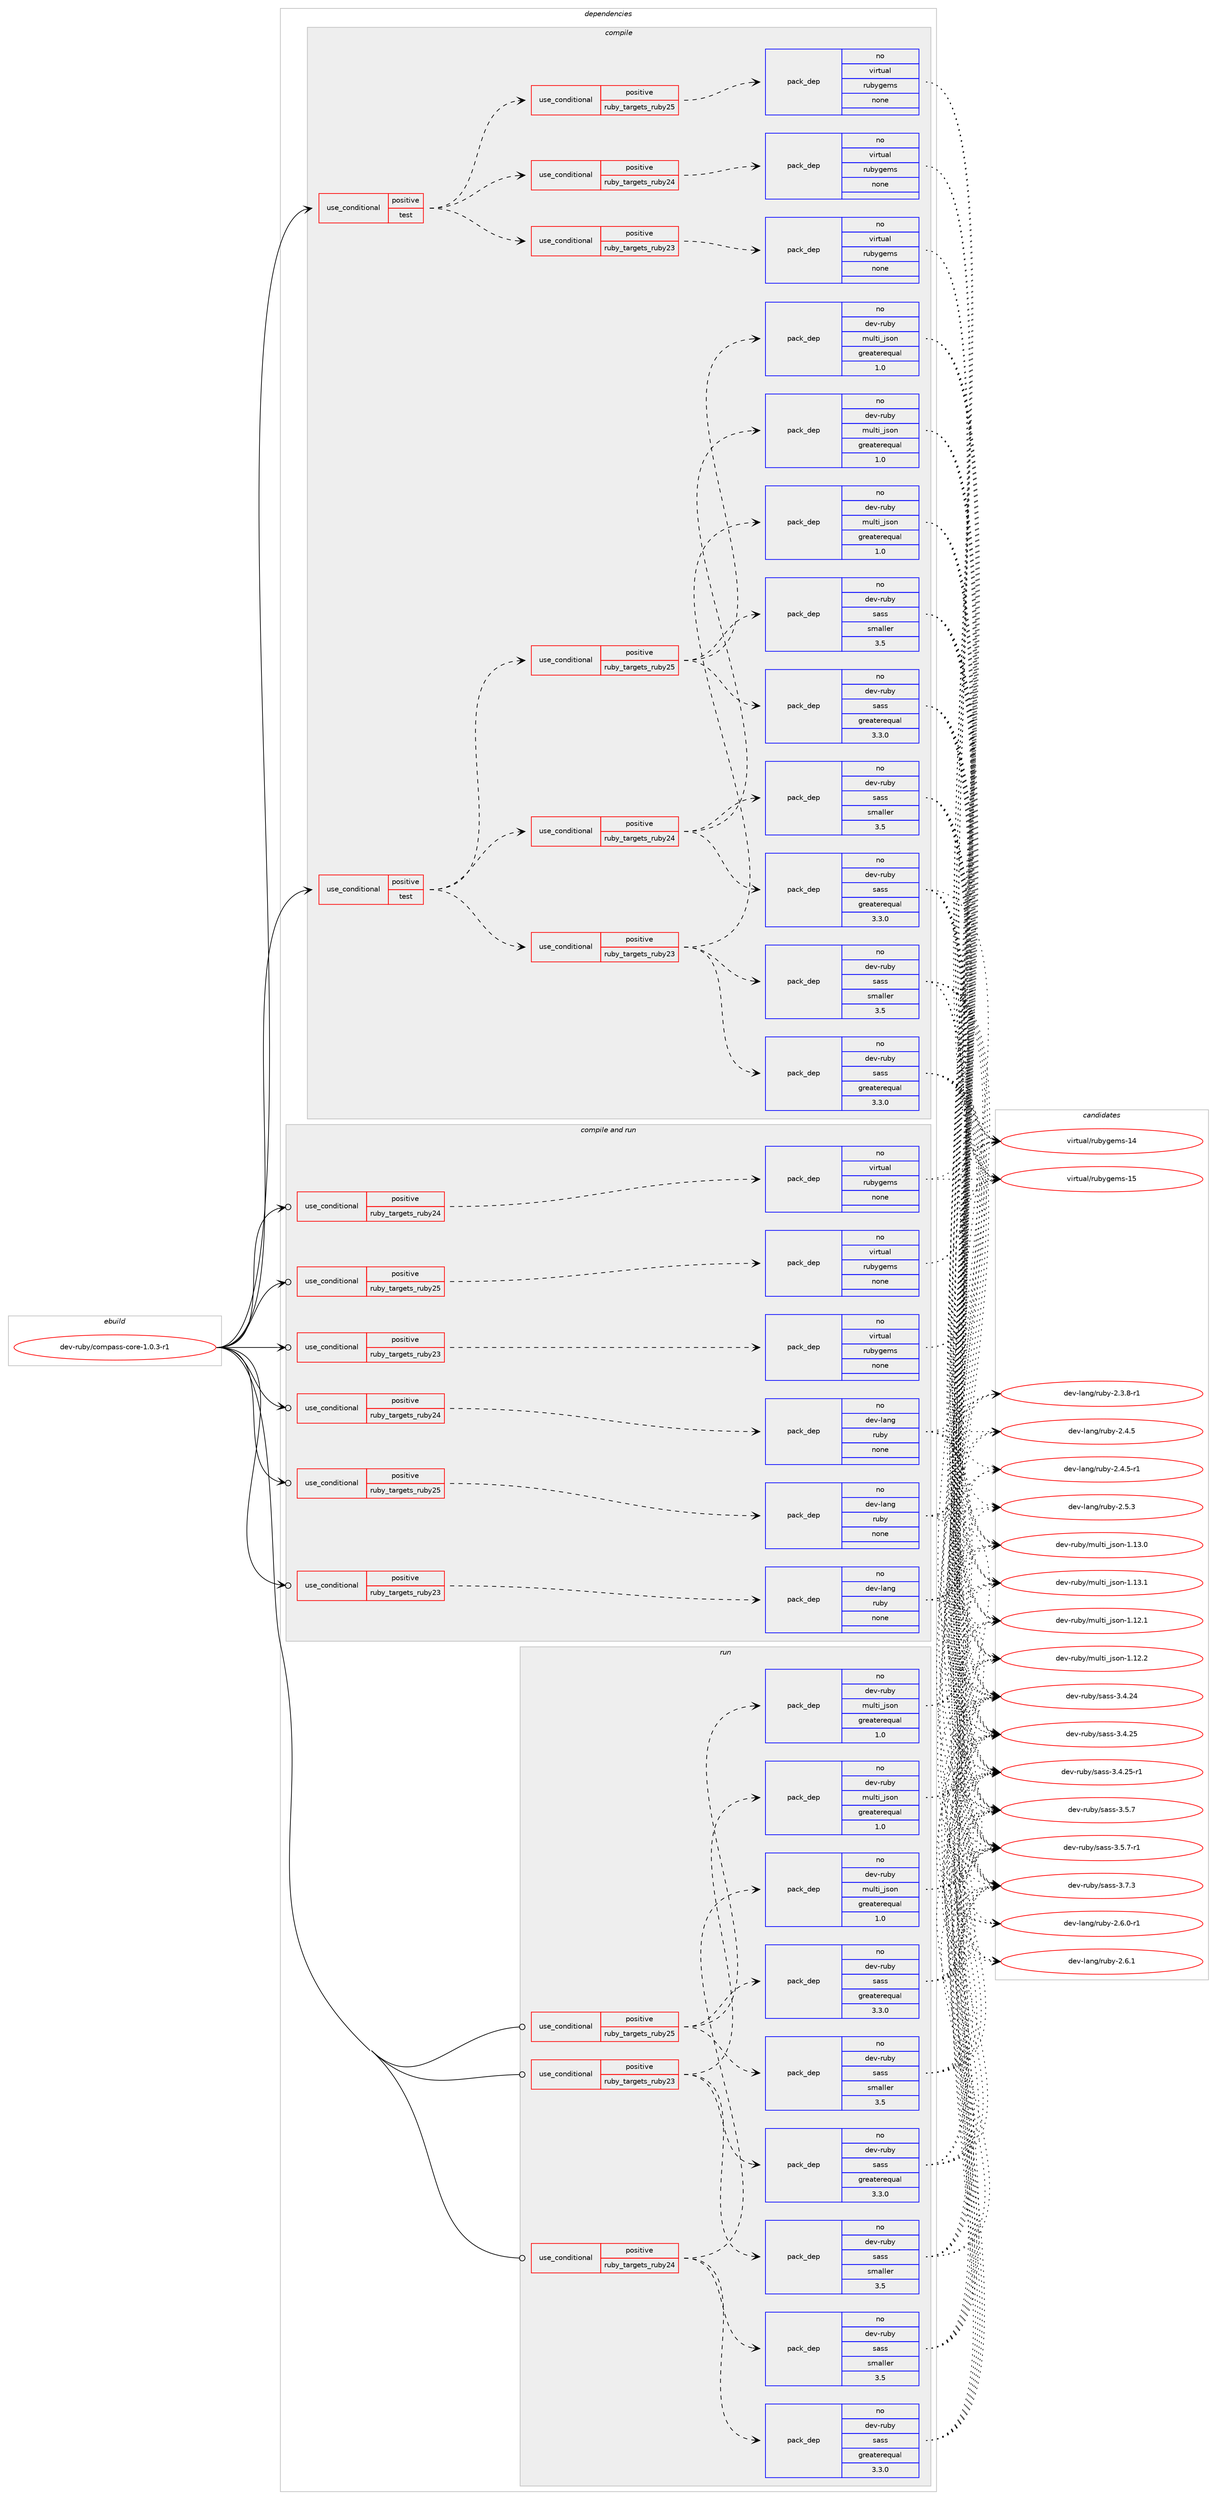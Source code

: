 digraph prolog {

# *************
# Graph options
# *************

newrank=true;
concentrate=true;
compound=true;
graph [rankdir=LR,fontname=Helvetica,fontsize=10,ranksep=1.5];#, ranksep=2.5, nodesep=0.2];
edge  [arrowhead=vee];
node  [fontname=Helvetica,fontsize=10];

# **********
# The ebuild
# **********

subgraph cluster_leftcol {
color=gray;
rank=same;
label=<<i>ebuild</i>>;
id [label="dev-ruby/compass-core-1.0.3-r1", color=red, width=4, href="../dev-ruby/compass-core-1.0.3-r1.svg"];
}

# ****************
# The dependencies
# ****************

subgraph cluster_midcol {
color=gray;
label=<<i>dependencies</i>>;
subgraph cluster_compile {
fillcolor="#eeeeee";
style=filled;
label=<<i>compile</i>>;
subgraph cond396884 {
dependency1487936 [label=<<TABLE BORDER="0" CELLBORDER="1" CELLSPACING="0" CELLPADDING="4"><TR><TD ROWSPAN="3" CELLPADDING="10">use_conditional</TD></TR><TR><TD>positive</TD></TR><TR><TD>test</TD></TR></TABLE>>, shape=none, color=red];
subgraph cond396885 {
dependency1487937 [label=<<TABLE BORDER="0" CELLBORDER="1" CELLSPACING="0" CELLPADDING="4"><TR><TD ROWSPAN="3" CELLPADDING="10">use_conditional</TD></TR><TR><TD>positive</TD></TR><TR><TD>ruby_targets_ruby23</TD></TR></TABLE>>, shape=none, color=red];
subgraph pack1067608 {
dependency1487938 [label=<<TABLE BORDER="0" CELLBORDER="1" CELLSPACING="0" CELLPADDING="4" WIDTH="220"><TR><TD ROWSPAN="6" CELLPADDING="30">pack_dep</TD></TR><TR><TD WIDTH="110">no</TD></TR><TR><TD>dev-ruby</TD></TR><TR><TD>multi_json</TD></TR><TR><TD>greaterequal</TD></TR><TR><TD>1.0</TD></TR></TABLE>>, shape=none, color=blue];
}
dependency1487937:e -> dependency1487938:w [weight=20,style="dashed",arrowhead="vee"];
subgraph pack1067609 {
dependency1487939 [label=<<TABLE BORDER="0" CELLBORDER="1" CELLSPACING="0" CELLPADDING="4" WIDTH="220"><TR><TD ROWSPAN="6" CELLPADDING="30">pack_dep</TD></TR><TR><TD WIDTH="110">no</TD></TR><TR><TD>dev-ruby</TD></TR><TR><TD>sass</TD></TR><TR><TD>greaterequal</TD></TR><TR><TD>3.3.0</TD></TR></TABLE>>, shape=none, color=blue];
}
dependency1487937:e -> dependency1487939:w [weight=20,style="dashed",arrowhead="vee"];
subgraph pack1067610 {
dependency1487940 [label=<<TABLE BORDER="0" CELLBORDER="1" CELLSPACING="0" CELLPADDING="4" WIDTH="220"><TR><TD ROWSPAN="6" CELLPADDING="30">pack_dep</TD></TR><TR><TD WIDTH="110">no</TD></TR><TR><TD>dev-ruby</TD></TR><TR><TD>sass</TD></TR><TR><TD>smaller</TD></TR><TR><TD>3.5</TD></TR></TABLE>>, shape=none, color=blue];
}
dependency1487937:e -> dependency1487940:w [weight=20,style="dashed",arrowhead="vee"];
}
dependency1487936:e -> dependency1487937:w [weight=20,style="dashed",arrowhead="vee"];
subgraph cond396886 {
dependency1487941 [label=<<TABLE BORDER="0" CELLBORDER="1" CELLSPACING="0" CELLPADDING="4"><TR><TD ROWSPAN="3" CELLPADDING="10">use_conditional</TD></TR><TR><TD>positive</TD></TR><TR><TD>ruby_targets_ruby24</TD></TR></TABLE>>, shape=none, color=red];
subgraph pack1067611 {
dependency1487942 [label=<<TABLE BORDER="0" CELLBORDER="1" CELLSPACING="0" CELLPADDING="4" WIDTH="220"><TR><TD ROWSPAN="6" CELLPADDING="30">pack_dep</TD></TR><TR><TD WIDTH="110">no</TD></TR><TR><TD>dev-ruby</TD></TR><TR><TD>multi_json</TD></TR><TR><TD>greaterequal</TD></TR><TR><TD>1.0</TD></TR></TABLE>>, shape=none, color=blue];
}
dependency1487941:e -> dependency1487942:w [weight=20,style="dashed",arrowhead="vee"];
subgraph pack1067612 {
dependency1487943 [label=<<TABLE BORDER="0" CELLBORDER="1" CELLSPACING="0" CELLPADDING="4" WIDTH="220"><TR><TD ROWSPAN="6" CELLPADDING="30">pack_dep</TD></TR><TR><TD WIDTH="110">no</TD></TR><TR><TD>dev-ruby</TD></TR><TR><TD>sass</TD></TR><TR><TD>greaterequal</TD></TR><TR><TD>3.3.0</TD></TR></TABLE>>, shape=none, color=blue];
}
dependency1487941:e -> dependency1487943:w [weight=20,style="dashed",arrowhead="vee"];
subgraph pack1067613 {
dependency1487944 [label=<<TABLE BORDER="0" CELLBORDER="1" CELLSPACING="0" CELLPADDING="4" WIDTH="220"><TR><TD ROWSPAN="6" CELLPADDING="30">pack_dep</TD></TR><TR><TD WIDTH="110">no</TD></TR><TR><TD>dev-ruby</TD></TR><TR><TD>sass</TD></TR><TR><TD>smaller</TD></TR><TR><TD>3.5</TD></TR></TABLE>>, shape=none, color=blue];
}
dependency1487941:e -> dependency1487944:w [weight=20,style="dashed",arrowhead="vee"];
}
dependency1487936:e -> dependency1487941:w [weight=20,style="dashed",arrowhead="vee"];
subgraph cond396887 {
dependency1487945 [label=<<TABLE BORDER="0" CELLBORDER="1" CELLSPACING="0" CELLPADDING="4"><TR><TD ROWSPAN="3" CELLPADDING="10">use_conditional</TD></TR><TR><TD>positive</TD></TR><TR><TD>ruby_targets_ruby25</TD></TR></TABLE>>, shape=none, color=red];
subgraph pack1067614 {
dependency1487946 [label=<<TABLE BORDER="0" CELLBORDER="1" CELLSPACING="0" CELLPADDING="4" WIDTH="220"><TR><TD ROWSPAN="6" CELLPADDING="30">pack_dep</TD></TR><TR><TD WIDTH="110">no</TD></TR><TR><TD>dev-ruby</TD></TR><TR><TD>multi_json</TD></TR><TR><TD>greaterequal</TD></TR><TR><TD>1.0</TD></TR></TABLE>>, shape=none, color=blue];
}
dependency1487945:e -> dependency1487946:w [weight=20,style="dashed",arrowhead="vee"];
subgraph pack1067615 {
dependency1487947 [label=<<TABLE BORDER="0" CELLBORDER="1" CELLSPACING="0" CELLPADDING="4" WIDTH="220"><TR><TD ROWSPAN="6" CELLPADDING="30">pack_dep</TD></TR><TR><TD WIDTH="110">no</TD></TR><TR><TD>dev-ruby</TD></TR><TR><TD>sass</TD></TR><TR><TD>greaterequal</TD></TR><TR><TD>3.3.0</TD></TR></TABLE>>, shape=none, color=blue];
}
dependency1487945:e -> dependency1487947:w [weight=20,style="dashed",arrowhead="vee"];
subgraph pack1067616 {
dependency1487948 [label=<<TABLE BORDER="0" CELLBORDER="1" CELLSPACING="0" CELLPADDING="4" WIDTH="220"><TR><TD ROWSPAN="6" CELLPADDING="30">pack_dep</TD></TR><TR><TD WIDTH="110">no</TD></TR><TR><TD>dev-ruby</TD></TR><TR><TD>sass</TD></TR><TR><TD>smaller</TD></TR><TR><TD>3.5</TD></TR></TABLE>>, shape=none, color=blue];
}
dependency1487945:e -> dependency1487948:w [weight=20,style="dashed",arrowhead="vee"];
}
dependency1487936:e -> dependency1487945:w [weight=20,style="dashed",arrowhead="vee"];
}
id:e -> dependency1487936:w [weight=20,style="solid",arrowhead="vee"];
subgraph cond396888 {
dependency1487949 [label=<<TABLE BORDER="0" CELLBORDER="1" CELLSPACING="0" CELLPADDING="4"><TR><TD ROWSPAN="3" CELLPADDING="10">use_conditional</TD></TR><TR><TD>positive</TD></TR><TR><TD>test</TD></TR></TABLE>>, shape=none, color=red];
subgraph cond396889 {
dependency1487950 [label=<<TABLE BORDER="0" CELLBORDER="1" CELLSPACING="0" CELLPADDING="4"><TR><TD ROWSPAN="3" CELLPADDING="10">use_conditional</TD></TR><TR><TD>positive</TD></TR><TR><TD>ruby_targets_ruby23</TD></TR></TABLE>>, shape=none, color=red];
subgraph pack1067617 {
dependency1487951 [label=<<TABLE BORDER="0" CELLBORDER="1" CELLSPACING="0" CELLPADDING="4" WIDTH="220"><TR><TD ROWSPAN="6" CELLPADDING="30">pack_dep</TD></TR><TR><TD WIDTH="110">no</TD></TR><TR><TD>virtual</TD></TR><TR><TD>rubygems</TD></TR><TR><TD>none</TD></TR><TR><TD></TD></TR></TABLE>>, shape=none, color=blue];
}
dependency1487950:e -> dependency1487951:w [weight=20,style="dashed",arrowhead="vee"];
}
dependency1487949:e -> dependency1487950:w [weight=20,style="dashed",arrowhead="vee"];
subgraph cond396890 {
dependency1487952 [label=<<TABLE BORDER="0" CELLBORDER="1" CELLSPACING="0" CELLPADDING="4"><TR><TD ROWSPAN="3" CELLPADDING="10">use_conditional</TD></TR><TR><TD>positive</TD></TR><TR><TD>ruby_targets_ruby24</TD></TR></TABLE>>, shape=none, color=red];
subgraph pack1067618 {
dependency1487953 [label=<<TABLE BORDER="0" CELLBORDER="1" CELLSPACING="0" CELLPADDING="4" WIDTH="220"><TR><TD ROWSPAN="6" CELLPADDING="30">pack_dep</TD></TR><TR><TD WIDTH="110">no</TD></TR><TR><TD>virtual</TD></TR><TR><TD>rubygems</TD></TR><TR><TD>none</TD></TR><TR><TD></TD></TR></TABLE>>, shape=none, color=blue];
}
dependency1487952:e -> dependency1487953:w [weight=20,style="dashed",arrowhead="vee"];
}
dependency1487949:e -> dependency1487952:w [weight=20,style="dashed",arrowhead="vee"];
subgraph cond396891 {
dependency1487954 [label=<<TABLE BORDER="0" CELLBORDER="1" CELLSPACING="0" CELLPADDING="4"><TR><TD ROWSPAN="3" CELLPADDING="10">use_conditional</TD></TR><TR><TD>positive</TD></TR><TR><TD>ruby_targets_ruby25</TD></TR></TABLE>>, shape=none, color=red];
subgraph pack1067619 {
dependency1487955 [label=<<TABLE BORDER="0" CELLBORDER="1" CELLSPACING="0" CELLPADDING="4" WIDTH="220"><TR><TD ROWSPAN="6" CELLPADDING="30">pack_dep</TD></TR><TR><TD WIDTH="110">no</TD></TR><TR><TD>virtual</TD></TR><TR><TD>rubygems</TD></TR><TR><TD>none</TD></TR><TR><TD></TD></TR></TABLE>>, shape=none, color=blue];
}
dependency1487954:e -> dependency1487955:w [weight=20,style="dashed",arrowhead="vee"];
}
dependency1487949:e -> dependency1487954:w [weight=20,style="dashed",arrowhead="vee"];
}
id:e -> dependency1487949:w [weight=20,style="solid",arrowhead="vee"];
}
subgraph cluster_compileandrun {
fillcolor="#eeeeee";
style=filled;
label=<<i>compile and run</i>>;
subgraph cond396892 {
dependency1487956 [label=<<TABLE BORDER="0" CELLBORDER="1" CELLSPACING="0" CELLPADDING="4"><TR><TD ROWSPAN="3" CELLPADDING="10">use_conditional</TD></TR><TR><TD>positive</TD></TR><TR><TD>ruby_targets_ruby23</TD></TR></TABLE>>, shape=none, color=red];
subgraph pack1067620 {
dependency1487957 [label=<<TABLE BORDER="0" CELLBORDER="1" CELLSPACING="0" CELLPADDING="4" WIDTH="220"><TR><TD ROWSPAN="6" CELLPADDING="30">pack_dep</TD></TR><TR><TD WIDTH="110">no</TD></TR><TR><TD>dev-lang</TD></TR><TR><TD>ruby</TD></TR><TR><TD>none</TD></TR><TR><TD></TD></TR></TABLE>>, shape=none, color=blue];
}
dependency1487956:e -> dependency1487957:w [weight=20,style="dashed",arrowhead="vee"];
}
id:e -> dependency1487956:w [weight=20,style="solid",arrowhead="odotvee"];
subgraph cond396893 {
dependency1487958 [label=<<TABLE BORDER="0" CELLBORDER="1" CELLSPACING="0" CELLPADDING="4"><TR><TD ROWSPAN="3" CELLPADDING="10">use_conditional</TD></TR><TR><TD>positive</TD></TR><TR><TD>ruby_targets_ruby23</TD></TR></TABLE>>, shape=none, color=red];
subgraph pack1067621 {
dependency1487959 [label=<<TABLE BORDER="0" CELLBORDER="1" CELLSPACING="0" CELLPADDING="4" WIDTH="220"><TR><TD ROWSPAN="6" CELLPADDING="30">pack_dep</TD></TR><TR><TD WIDTH="110">no</TD></TR><TR><TD>virtual</TD></TR><TR><TD>rubygems</TD></TR><TR><TD>none</TD></TR><TR><TD></TD></TR></TABLE>>, shape=none, color=blue];
}
dependency1487958:e -> dependency1487959:w [weight=20,style="dashed",arrowhead="vee"];
}
id:e -> dependency1487958:w [weight=20,style="solid",arrowhead="odotvee"];
subgraph cond396894 {
dependency1487960 [label=<<TABLE BORDER="0" CELLBORDER="1" CELLSPACING="0" CELLPADDING="4"><TR><TD ROWSPAN="3" CELLPADDING="10">use_conditional</TD></TR><TR><TD>positive</TD></TR><TR><TD>ruby_targets_ruby24</TD></TR></TABLE>>, shape=none, color=red];
subgraph pack1067622 {
dependency1487961 [label=<<TABLE BORDER="0" CELLBORDER="1" CELLSPACING="0" CELLPADDING="4" WIDTH="220"><TR><TD ROWSPAN="6" CELLPADDING="30">pack_dep</TD></TR><TR><TD WIDTH="110">no</TD></TR><TR><TD>dev-lang</TD></TR><TR><TD>ruby</TD></TR><TR><TD>none</TD></TR><TR><TD></TD></TR></TABLE>>, shape=none, color=blue];
}
dependency1487960:e -> dependency1487961:w [weight=20,style="dashed",arrowhead="vee"];
}
id:e -> dependency1487960:w [weight=20,style="solid",arrowhead="odotvee"];
subgraph cond396895 {
dependency1487962 [label=<<TABLE BORDER="0" CELLBORDER="1" CELLSPACING="0" CELLPADDING="4"><TR><TD ROWSPAN="3" CELLPADDING="10">use_conditional</TD></TR><TR><TD>positive</TD></TR><TR><TD>ruby_targets_ruby24</TD></TR></TABLE>>, shape=none, color=red];
subgraph pack1067623 {
dependency1487963 [label=<<TABLE BORDER="0" CELLBORDER="1" CELLSPACING="0" CELLPADDING="4" WIDTH="220"><TR><TD ROWSPAN="6" CELLPADDING="30">pack_dep</TD></TR><TR><TD WIDTH="110">no</TD></TR><TR><TD>virtual</TD></TR><TR><TD>rubygems</TD></TR><TR><TD>none</TD></TR><TR><TD></TD></TR></TABLE>>, shape=none, color=blue];
}
dependency1487962:e -> dependency1487963:w [weight=20,style="dashed",arrowhead="vee"];
}
id:e -> dependency1487962:w [weight=20,style="solid",arrowhead="odotvee"];
subgraph cond396896 {
dependency1487964 [label=<<TABLE BORDER="0" CELLBORDER="1" CELLSPACING="0" CELLPADDING="4"><TR><TD ROWSPAN="3" CELLPADDING="10">use_conditional</TD></TR><TR><TD>positive</TD></TR><TR><TD>ruby_targets_ruby25</TD></TR></TABLE>>, shape=none, color=red];
subgraph pack1067624 {
dependency1487965 [label=<<TABLE BORDER="0" CELLBORDER="1" CELLSPACING="0" CELLPADDING="4" WIDTH="220"><TR><TD ROWSPAN="6" CELLPADDING="30">pack_dep</TD></TR><TR><TD WIDTH="110">no</TD></TR><TR><TD>dev-lang</TD></TR><TR><TD>ruby</TD></TR><TR><TD>none</TD></TR><TR><TD></TD></TR></TABLE>>, shape=none, color=blue];
}
dependency1487964:e -> dependency1487965:w [weight=20,style="dashed",arrowhead="vee"];
}
id:e -> dependency1487964:w [weight=20,style="solid",arrowhead="odotvee"];
subgraph cond396897 {
dependency1487966 [label=<<TABLE BORDER="0" CELLBORDER="1" CELLSPACING="0" CELLPADDING="4"><TR><TD ROWSPAN="3" CELLPADDING="10">use_conditional</TD></TR><TR><TD>positive</TD></TR><TR><TD>ruby_targets_ruby25</TD></TR></TABLE>>, shape=none, color=red];
subgraph pack1067625 {
dependency1487967 [label=<<TABLE BORDER="0" CELLBORDER="1" CELLSPACING="0" CELLPADDING="4" WIDTH="220"><TR><TD ROWSPAN="6" CELLPADDING="30">pack_dep</TD></TR><TR><TD WIDTH="110">no</TD></TR><TR><TD>virtual</TD></TR><TR><TD>rubygems</TD></TR><TR><TD>none</TD></TR><TR><TD></TD></TR></TABLE>>, shape=none, color=blue];
}
dependency1487966:e -> dependency1487967:w [weight=20,style="dashed",arrowhead="vee"];
}
id:e -> dependency1487966:w [weight=20,style="solid",arrowhead="odotvee"];
}
subgraph cluster_run {
fillcolor="#eeeeee";
style=filled;
label=<<i>run</i>>;
subgraph cond396898 {
dependency1487968 [label=<<TABLE BORDER="0" CELLBORDER="1" CELLSPACING="0" CELLPADDING="4"><TR><TD ROWSPAN="3" CELLPADDING="10">use_conditional</TD></TR><TR><TD>positive</TD></TR><TR><TD>ruby_targets_ruby23</TD></TR></TABLE>>, shape=none, color=red];
subgraph pack1067626 {
dependency1487969 [label=<<TABLE BORDER="0" CELLBORDER="1" CELLSPACING="0" CELLPADDING="4" WIDTH="220"><TR><TD ROWSPAN="6" CELLPADDING="30">pack_dep</TD></TR><TR><TD WIDTH="110">no</TD></TR><TR><TD>dev-ruby</TD></TR><TR><TD>multi_json</TD></TR><TR><TD>greaterequal</TD></TR><TR><TD>1.0</TD></TR></TABLE>>, shape=none, color=blue];
}
dependency1487968:e -> dependency1487969:w [weight=20,style="dashed",arrowhead="vee"];
subgraph pack1067627 {
dependency1487970 [label=<<TABLE BORDER="0" CELLBORDER="1" CELLSPACING="0" CELLPADDING="4" WIDTH="220"><TR><TD ROWSPAN="6" CELLPADDING="30">pack_dep</TD></TR><TR><TD WIDTH="110">no</TD></TR><TR><TD>dev-ruby</TD></TR><TR><TD>sass</TD></TR><TR><TD>greaterequal</TD></TR><TR><TD>3.3.0</TD></TR></TABLE>>, shape=none, color=blue];
}
dependency1487968:e -> dependency1487970:w [weight=20,style="dashed",arrowhead="vee"];
subgraph pack1067628 {
dependency1487971 [label=<<TABLE BORDER="0" CELLBORDER="1" CELLSPACING="0" CELLPADDING="4" WIDTH="220"><TR><TD ROWSPAN="6" CELLPADDING="30">pack_dep</TD></TR><TR><TD WIDTH="110">no</TD></TR><TR><TD>dev-ruby</TD></TR><TR><TD>sass</TD></TR><TR><TD>smaller</TD></TR><TR><TD>3.5</TD></TR></TABLE>>, shape=none, color=blue];
}
dependency1487968:e -> dependency1487971:w [weight=20,style="dashed",arrowhead="vee"];
}
id:e -> dependency1487968:w [weight=20,style="solid",arrowhead="odot"];
subgraph cond396899 {
dependency1487972 [label=<<TABLE BORDER="0" CELLBORDER="1" CELLSPACING="0" CELLPADDING="4"><TR><TD ROWSPAN="3" CELLPADDING="10">use_conditional</TD></TR><TR><TD>positive</TD></TR><TR><TD>ruby_targets_ruby24</TD></TR></TABLE>>, shape=none, color=red];
subgraph pack1067629 {
dependency1487973 [label=<<TABLE BORDER="0" CELLBORDER="1" CELLSPACING="0" CELLPADDING="4" WIDTH="220"><TR><TD ROWSPAN="6" CELLPADDING="30">pack_dep</TD></TR><TR><TD WIDTH="110">no</TD></TR><TR><TD>dev-ruby</TD></TR><TR><TD>multi_json</TD></TR><TR><TD>greaterequal</TD></TR><TR><TD>1.0</TD></TR></TABLE>>, shape=none, color=blue];
}
dependency1487972:e -> dependency1487973:w [weight=20,style="dashed",arrowhead="vee"];
subgraph pack1067630 {
dependency1487974 [label=<<TABLE BORDER="0" CELLBORDER="1" CELLSPACING="0" CELLPADDING="4" WIDTH="220"><TR><TD ROWSPAN="6" CELLPADDING="30">pack_dep</TD></TR><TR><TD WIDTH="110">no</TD></TR><TR><TD>dev-ruby</TD></TR><TR><TD>sass</TD></TR><TR><TD>greaterequal</TD></TR><TR><TD>3.3.0</TD></TR></TABLE>>, shape=none, color=blue];
}
dependency1487972:e -> dependency1487974:w [weight=20,style="dashed",arrowhead="vee"];
subgraph pack1067631 {
dependency1487975 [label=<<TABLE BORDER="0" CELLBORDER="1" CELLSPACING="0" CELLPADDING="4" WIDTH="220"><TR><TD ROWSPAN="6" CELLPADDING="30">pack_dep</TD></TR><TR><TD WIDTH="110">no</TD></TR><TR><TD>dev-ruby</TD></TR><TR><TD>sass</TD></TR><TR><TD>smaller</TD></TR><TR><TD>3.5</TD></TR></TABLE>>, shape=none, color=blue];
}
dependency1487972:e -> dependency1487975:w [weight=20,style="dashed",arrowhead="vee"];
}
id:e -> dependency1487972:w [weight=20,style="solid",arrowhead="odot"];
subgraph cond396900 {
dependency1487976 [label=<<TABLE BORDER="0" CELLBORDER="1" CELLSPACING="0" CELLPADDING="4"><TR><TD ROWSPAN="3" CELLPADDING="10">use_conditional</TD></TR><TR><TD>positive</TD></TR><TR><TD>ruby_targets_ruby25</TD></TR></TABLE>>, shape=none, color=red];
subgraph pack1067632 {
dependency1487977 [label=<<TABLE BORDER="0" CELLBORDER="1" CELLSPACING="0" CELLPADDING="4" WIDTH="220"><TR><TD ROWSPAN="6" CELLPADDING="30">pack_dep</TD></TR><TR><TD WIDTH="110">no</TD></TR><TR><TD>dev-ruby</TD></TR><TR><TD>multi_json</TD></TR><TR><TD>greaterequal</TD></TR><TR><TD>1.0</TD></TR></TABLE>>, shape=none, color=blue];
}
dependency1487976:e -> dependency1487977:w [weight=20,style="dashed",arrowhead="vee"];
subgraph pack1067633 {
dependency1487978 [label=<<TABLE BORDER="0" CELLBORDER="1" CELLSPACING="0" CELLPADDING="4" WIDTH="220"><TR><TD ROWSPAN="6" CELLPADDING="30">pack_dep</TD></TR><TR><TD WIDTH="110">no</TD></TR><TR><TD>dev-ruby</TD></TR><TR><TD>sass</TD></TR><TR><TD>greaterequal</TD></TR><TR><TD>3.3.0</TD></TR></TABLE>>, shape=none, color=blue];
}
dependency1487976:e -> dependency1487978:w [weight=20,style="dashed",arrowhead="vee"];
subgraph pack1067634 {
dependency1487979 [label=<<TABLE BORDER="0" CELLBORDER="1" CELLSPACING="0" CELLPADDING="4" WIDTH="220"><TR><TD ROWSPAN="6" CELLPADDING="30">pack_dep</TD></TR><TR><TD WIDTH="110">no</TD></TR><TR><TD>dev-ruby</TD></TR><TR><TD>sass</TD></TR><TR><TD>smaller</TD></TR><TR><TD>3.5</TD></TR></TABLE>>, shape=none, color=blue];
}
dependency1487976:e -> dependency1487979:w [weight=20,style="dashed",arrowhead="vee"];
}
id:e -> dependency1487976:w [weight=20,style="solid",arrowhead="odot"];
}
}

# **************
# The candidates
# **************

subgraph cluster_choices {
rank=same;
color=gray;
label=<<i>candidates</i>>;

subgraph choice1067608 {
color=black;
nodesep=1;
choice1001011184511411798121471091171081161059510611511111045494649504649 [label="dev-ruby/multi_json-1.12.1", color=red, width=4,href="../dev-ruby/multi_json-1.12.1.svg"];
choice1001011184511411798121471091171081161059510611511111045494649504650 [label="dev-ruby/multi_json-1.12.2", color=red, width=4,href="../dev-ruby/multi_json-1.12.2.svg"];
choice1001011184511411798121471091171081161059510611511111045494649514648 [label="dev-ruby/multi_json-1.13.0", color=red, width=4,href="../dev-ruby/multi_json-1.13.0.svg"];
choice1001011184511411798121471091171081161059510611511111045494649514649 [label="dev-ruby/multi_json-1.13.1", color=red, width=4,href="../dev-ruby/multi_json-1.13.1.svg"];
dependency1487938:e -> choice1001011184511411798121471091171081161059510611511111045494649504649:w [style=dotted,weight="100"];
dependency1487938:e -> choice1001011184511411798121471091171081161059510611511111045494649504650:w [style=dotted,weight="100"];
dependency1487938:e -> choice1001011184511411798121471091171081161059510611511111045494649514648:w [style=dotted,weight="100"];
dependency1487938:e -> choice1001011184511411798121471091171081161059510611511111045494649514649:w [style=dotted,weight="100"];
}
subgraph choice1067609 {
color=black;
nodesep=1;
choice1001011184511411798121471159711511545514652465052 [label="dev-ruby/sass-3.4.24", color=red, width=4,href="../dev-ruby/sass-3.4.24.svg"];
choice1001011184511411798121471159711511545514652465053 [label="dev-ruby/sass-3.4.25", color=red, width=4,href="../dev-ruby/sass-3.4.25.svg"];
choice10010111845114117981214711597115115455146524650534511449 [label="dev-ruby/sass-3.4.25-r1", color=red, width=4,href="../dev-ruby/sass-3.4.25-r1.svg"];
choice10010111845114117981214711597115115455146534655 [label="dev-ruby/sass-3.5.7", color=red, width=4,href="../dev-ruby/sass-3.5.7.svg"];
choice100101118451141179812147115971151154551465346554511449 [label="dev-ruby/sass-3.5.7-r1", color=red, width=4,href="../dev-ruby/sass-3.5.7-r1.svg"];
choice10010111845114117981214711597115115455146554651 [label="dev-ruby/sass-3.7.3", color=red, width=4,href="../dev-ruby/sass-3.7.3.svg"];
dependency1487939:e -> choice1001011184511411798121471159711511545514652465052:w [style=dotted,weight="100"];
dependency1487939:e -> choice1001011184511411798121471159711511545514652465053:w [style=dotted,weight="100"];
dependency1487939:e -> choice10010111845114117981214711597115115455146524650534511449:w [style=dotted,weight="100"];
dependency1487939:e -> choice10010111845114117981214711597115115455146534655:w [style=dotted,weight="100"];
dependency1487939:e -> choice100101118451141179812147115971151154551465346554511449:w [style=dotted,weight="100"];
dependency1487939:e -> choice10010111845114117981214711597115115455146554651:w [style=dotted,weight="100"];
}
subgraph choice1067610 {
color=black;
nodesep=1;
choice1001011184511411798121471159711511545514652465052 [label="dev-ruby/sass-3.4.24", color=red, width=4,href="../dev-ruby/sass-3.4.24.svg"];
choice1001011184511411798121471159711511545514652465053 [label="dev-ruby/sass-3.4.25", color=red, width=4,href="../dev-ruby/sass-3.4.25.svg"];
choice10010111845114117981214711597115115455146524650534511449 [label="dev-ruby/sass-3.4.25-r1", color=red, width=4,href="../dev-ruby/sass-3.4.25-r1.svg"];
choice10010111845114117981214711597115115455146534655 [label="dev-ruby/sass-3.5.7", color=red, width=4,href="../dev-ruby/sass-3.5.7.svg"];
choice100101118451141179812147115971151154551465346554511449 [label="dev-ruby/sass-3.5.7-r1", color=red, width=4,href="../dev-ruby/sass-3.5.7-r1.svg"];
choice10010111845114117981214711597115115455146554651 [label="dev-ruby/sass-3.7.3", color=red, width=4,href="../dev-ruby/sass-3.7.3.svg"];
dependency1487940:e -> choice1001011184511411798121471159711511545514652465052:w [style=dotted,weight="100"];
dependency1487940:e -> choice1001011184511411798121471159711511545514652465053:w [style=dotted,weight="100"];
dependency1487940:e -> choice10010111845114117981214711597115115455146524650534511449:w [style=dotted,weight="100"];
dependency1487940:e -> choice10010111845114117981214711597115115455146534655:w [style=dotted,weight="100"];
dependency1487940:e -> choice100101118451141179812147115971151154551465346554511449:w [style=dotted,weight="100"];
dependency1487940:e -> choice10010111845114117981214711597115115455146554651:w [style=dotted,weight="100"];
}
subgraph choice1067611 {
color=black;
nodesep=1;
choice1001011184511411798121471091171081161059510611511111045494649504649 [label="dev-ruby/multi_json-1.12.1", color=red, width=4,href="../dev-ruby/multi_json-1.12.1.svg"];
choice1001011184511411798121471091171081161059510611511111045494649504650 [label="dev-ruby/multi_json-1.12.2", color=red, width=4,href="../dev-ruby/multi_json-1.12.2.svg"];
choice1001011184511411798121471091171081161059510611511111045494649514648 [label="dev-ruby/multi_json-1.13.0", color=red, width=4,href="../dev-ruby/multi_json-1.13.0.svg"];
choice1001011184511411798121471091171081161059510611511111045494649514649 [label="dev-ruby/multi_json-1.13.1", color=red, width=4,href="../dev-ruby/multi_json-1.13.1.svg"];
dependency1487942:e -> choice1001011184511411798121471091171081161059510611511111045494649504649:w [style=dotted,weight="100"];
dependency1487942:e -> choice1001011184511411798121471091171081161059510611511111045494649504650:w [style=dotted,weight="100"];
dependency1487942:e -> choice1001011184511411798121471091171081161059510611511111045494649514648:w [style=dotted,weight="100"];
dependency1487942:e -> choice1001011184511411798121471091171081161059510611511111045494649514649:w [style=dotted,weight="100"];
}
subgraph choice1067612 {
color=black;
nodesep=1;
choice1001011184511411798121471159711511545514652465052 [label="dev-ruby/sass-3.4.24", color=red, width=4,href="../dev-ruby/sass-3.4.24.svg"];
choice1001011184511411798121471159711511545514652465053 [label="dev-ruby/sass-3.4.25", color=red, width=4,href="../dev-ruby/sass-3.4.25.svg"];
choice10010111845114117981214711597115115455146524650534511449 [label="dev-ruby/sass-3.4.25-r1", color=red, width=4,href="../dev-ruby/sass-3.4.25-r1.svg"];
choice10010111845114117981214711597115115455146534655 [label="dev-ruby/sass-3.5.7", color=red, width=4,href="../dev-ruby/sass-3.5.7.svg"];
choice100101118451141179812147115971151154551465346554511449 [label="dev-ruby/sass-3.5.7-r1", color=red, width=4,href="../dev-ruby/sass-3.5.7-r1.svg"];
choice10010111845114117981214711597115115455146554651 [label="dev-ruby/sass-3.7.3", color=red, width=4,href="../dev-ruby/sass-3.7.3.svg"];
dependency1487943:e -> choice1001011184511411798121471159711511545514652465052:w [style=dotted,weight="100"];
dependency1487943:e -> choice1001011184511411798121471159711511545514652465053:w [style=dotted,weight="100"];
dependency1487943:e -> choice10010111845114117981214711597115115455146524650534511449:w [style=dotted,weight="100"];
dependency1487943:e -> choice10010111845114117981214711597115115455146534655:w [style=dotted,weight="100"];
dependency1487943:e -> choice100101118451141179812147115971151154551465346554511449:w [style=dotted,weight="100"];
dependency1487943:e -> choice10010111845114117981214711597115115455146554651:w [style=dotted,weight="100"];
}
subgraph choice1067613 {
color=black;
nodesep=1;
choice1001011184511411798121471159711511545514652465052 [label="dev-ruby/sass-3.4.24", color=red, width=4,href="../dev-ruby/sass-3.4.24.svg"];
choice1001011184511411798121471159711511545514652465053 [label="dev-ruby/sass-3.4.25", color=red, width=4,href="../dev-ruby/sass-3.4.25.svg"];
choice10010111845114117981214711597115115455146524650534511449 [label="dev-ruby/sass-3.4.25-r1", color=red, width=4,href="../dev-ruby/sass-3.4.25-r1.svg"];
choice10010111845114117981214711597115115455146534655 [label="dev-ruby/sass-3.5.7", color=red, width=4,href="../dev-ruby/sass-3.5.7.svg"];
choice100101118451141179812147115971151154551465346554511449 [label="dev-ruby/sass-3.5.7-r1", color=red, width=4,href="../dev-ruby/sass-3.5.7-r1.svg"];
choice10010111845114117981214711597115115455146554651 [label="dev-ruby/sass-3.7.3", color=red, width=4,href="../dev-ruby/sass-3.7.3.svg"];
dependency1487944:e -> choice1001011184511411798121471159711511545514652465052:w [style=dotted,weight="100"];
dependency1487944:e -> choice1001011184511411798121471159711511545514652465053:w [style=dotted,weight="100"];
dependency1487944:e -> choice10010111845114117981214711597115115455146524650534511449:w [style=dotted,weight="100"];
dependency1487944:e -> choice10010111845114117981214711597115115455146534655:w [style=dotted,weight="100"];
dependency1487944:e -> choice100101118451141179812147115971151154551465346554511449:w [style=dotted,weight="100"];
dependency1487944:e -> choice10010111845114117981214711597115115455146554651:w [style=dotted,weight="100"];
}
subgraph choice1067614 {
color=black;
nodesep=1;
choice1001011184511411798121471091171081161059510611511111045494649504649 [label="dev-ruby/multi_json-1.12.1", color=red, width=4,href="../dev-ruby/multi_json-1.12.1.svg"];
choice1001011184511411798121471091171081161059510611511111045494649504650 [label="dev-ruby/multi_json-1.12.2", color=red, width=4,href="../dev-ruby/multi_json-1.12.2.svg"];
choice1001011184511411798121471091171081161059510611511111045494649514648 [label="dev-ruby/multi_json-1.13.0", color=red, width=4,href="../dev-ruby/multi_json-1.13.0.svg"];
choice1001011184511411798121471091171081161059510611511111045494649514649 [label="dev-ruby/multi_json-1.13.1", color=red, width=4,href="../dev-ruby/multi_json-1.13.1.svg"];
dependency1487946:e -> choice1001011184511411798121471091171081161059510611511111045494649504649:w [style=dotted,weight="100"];
dependency1487946:e -> choice1001011184511411798121471091171081161059510611511111045494649504650:w [style=dotted,weight="100"];
dependency1487946:e -> choice1001011184511411798121471091171081161059510611511111045494649514648:w [style=dotted,weight="100"];
dependency1487946:e -> choice1001011184511411798121471091171081161059510611511111045494649514649:w [style=dotted,weight="100"];
}
subgraph choice1067615 {
color=black;
nodesep=1;
choice1001011184511411798121471159711511545514652465052 [label="dev-ruby/sass-3.4.24", color=red, width=4,href="../dev-ruby/sass-3.4.24.svg"];
choice1001011184511411798121471159711511545514652465053 [label="dev-ruby/sass-3.4.25", color=red, width=4,href="../dev-ruby/sass-3.4.25.svg"];
choice10010111845114117981214711597115115455146524650534511449 [label="dev-ruby/sass-3.4.25-r1", color=red, width=4,href="../dev-ruby/sass-3.4.25-r1.svg"];
choice10010111845114117981214711597115115455146534655 [label="dev-ruby/sass-3.5.7", color=red, width=4,href="../dev-ruby/sass-3.5.7.svg"];
choice100101118451141179812147115971151154551465346554511449 [label="dev-ruby/sass-3.5.7-r1", color=red, width=4,href="../dev-ruby/sass-3.5.7-r1.svg"];
choice10010111845114117981214711597115115455146554651 [label="dev-ruby/sass-3.7.3", color=red, width=4,href="../dev-ruby/sass-3.7.3.svg"];
dependency1487947:e -> choice1001011184511411798121471159711511545514652465052:w [style=dotted,weight="100"];
dependency1487947:e -> choice1001011184511411798121471159711511545514652465053:w [style=dotted,weight="100"];
dependency1487947:e -> choice10010111845114117981214711597115115455146524650534511449:w [style=dotted,weight="100"];
dependency1487947:e -> choice10010111845114117981214711597115115455146534655:w [style=dotted,weight="100"];
dependency1487947:e -> choice100101118451141179812147115971151154551465346554511449:w [style=dotted,weight="100"];
dependency1487947:e -> choice10010111845114117981214711597115115455146554651:w [style=dotted,weight="100"];
}
subgraph choice1067616 {
color=black;
nodesep=1;
choice1001011184511411798121471159711511545514652465052 [label="dev-ruby/sass-3.4.24", color=red, width=4,href="../dev-ruby/sass-3.4.24.svg"];
choice1001011184511411798121471159711511545514652465053 [label="dev-ruby/sass-3.4.25", color=red, width=4,href="../dev-ruby/sass-3.4.25.svg"];
choice10010111845114117981214711597115115455146524650534511449 [label="dev-ruby/sass-3.4.25-r1", color=red, width=4,href="../dev-ruby/sass-3.4.25-r1.svg"];
choice10010111845114117981214711597115115455146534655 [label="dev-ruby/sass-3.5.7", color=red, width=4,href="../dev-ruby/sass-3.5.7.svg"];
choice100101118451141179812147115971151154551465346554511449 [label="dev-ruby/sass-3.5.7-r1", color=red, width=4,href="../dev-ruby/sass-3.5.7-r1.svg"];
choice10010111845114117981214711597115115455146554651 [label="dev-ruby/sass-3.7.3", color=red, width=4,href="../dev-ruby/sass-3.7.3.svg"];
dependency1487948:e -> choice1001011184511411798121471159711511545514652465052:w [style=dotted,weight="100"];
dependency1487948:e -> choice1001011184511411798121471159711511545514652465053:w [style=dotted,weight="100"];
dependency1487948:e -> choice10010111845114117981214711597115115455146524650534511449:w [style=dotted,weight="100"];
dependency1487948:e -> choice10010111845114117981214711597115115455146534655:w [style=dotted,weight="100"];
dependency1487948:e -> choice100101118451141179812147115971151154551465346554511449:w [style=dotted,weight="100"];
dependency1487948:e -> choice10010111845114117981214711597115115455146554651:w [style=dotted,weight="100"];
}
subgraph choice1067617 {
color=black;
nodesep=1;
choice118105114116117971084711411798121103101109115454952 [label="virtual/rubygems-14", color=red, width=4,href="../virtual/rubygems-14.svg"];
choice118105114116117971084711411798121103101109115454953 [label="virtual/rubygems-15", color=red, width=4,href="../virtual/rubygems-15.svg"];
dependency1487951:e -> choice118105114116117971084711411798121103101109115454952:w [style=dotted,weight="100"];
dependency1487951:e -> choice118105114116117971084711411798121103101109115454953:w [style=dotted,weight="100"];
}
subgraph choice1067618 {
color=black;
nodesep=1;
choice118105114116117971084711411798121103101109115454952 [label="virtual/rubygems-14", color=red, width=4,href="../virtual/rubygems-14.svg"];
choice118105114116117971084711411798121103101109115454953 [label="virtual/rubygems-15", color=red, width=4,href="../virtual/rubygems-15.svg"];
dependency1487953:e -> choice118105114116117971084711411798121103101109115454952:w [style=dotted,weight="100"];
dependency1487953:e -> choice118105114116117971084711411798121103101109115454953:w [style=dotted,weight="100"];
}
subgraph choice1067619 {
color=black;
nodesep=1;
choice118105114116117971084711411798121103101109115454952 [label="virtual/rubygems-14", color=red, width=4,href="../virtual/rubygems-14.svg"];
choice118105114116117971084711411798121103101109115454953 [label="virtual/rubygems-15", color=red, width=4,href="../virtual/rubygems-15.svg"];
dependency1487955:e -> choice118105114116117971084711411798121103101109115454952:w [style=dotted,weight="100"];
dependency1487955:e -> choice118105114116117971084711411798121103101109115454953:w [style=dotted,weight="100"];
}
subgraph choice1067620 {
color=black;
nodesep=1;
choice100101118451089711010347114117981214550465146564511449 [label="dev-lang/ruby-2.3.8-r1", color=red, width=4,href="../dev-lang/ruby-2.3.8-r1.svg"];
choice10010111845108971101034711411798121455046524653 [label="dev-lang/ruby-2.4.5", color=red, width=4,href="../dev-lang/ruby-2.4.5.svg"];
choice100101118451089711010347114117981214550465246534511449 [label="dev-lang/ruby-2.4.5-r1", color=red, width=4,href="../dev-lang/ruby-2.4.5-r1.svg"];
choice10010111845108971101034711411798121455046534651 [label="dev-lang/ruby-2.5.3", color=red, width=4,href="../dev-lang/ruby-2.5.3.svg"];
choice100101118451089711010347114117981214550465446484511449 [label="dev-lang/ruby-2.6.0-r1", color=red, width=4,href="../dev-lang/ruby-2.6.0-r1.svg"];
choice10010111845108971101034711411798121455046544649 [label="dev-lang/ruby-2.6.1", color=red, width=4,href="../dev-lang/ruby-2.6.1.svg"];
dependency1487957:e -> choice100101118451089711010347114117981214550465146564511449:w [style=dotted,weight="100"];
dependency1487957:e -> choice10010111845108971101034711411798121455046524653:w [style=dotted,weight="100"];
dependency1487957:e -> choice100101118451089711010347114117981214550465246534511449:w [style=dotted,weight="100"];
dependency1487957:e -> choice10010111845108971101034711411798121455046534651:w [style=dotted,weight="100"];
dependency1487957:e -> choice100101118451089711010347114117981214550465446484511449:w [style=dotted,weight="100"];
dependency1487957:e -> choice10010111845108971101034711411798121455046544649:w [style=dotted,weight="100"];
}
subgraph choice1067621 {
color=black;
nodesep=1;
choice118105114116117971084711411798121103101109115454952 [label="virtual/rubygems-14", color=red, width=4,href="../virtual/rubygems-14.svg"];
choice118105114116117971084711411798121103101109115454953 [label="virtual/rubygems-15", color=red, width=4,href="../virtual/rubygems-15.svg"];
dependency1487959:e -> choice118105114116117971084711411798121103101109115454952:w [style=dotted,weight="100"];
dependency1487959:e -> choice118105114116117971084711411798121103101109115454953:w [style=dotted,weight="100"];
}
subgraph choice1067622 {
color=black;
nodesep=1;
choice100101118451089711010347114117981214550465146564511449 [label="dev-lang/ruby-2.3.8-r1", color=red, width=4,href="../dev-lang/ruby-2.3.8-r1.svg"];
choice10010111845108971101034711411798121455046524653 [label="dev-lang/ruby-2.4.5", color=red, width=4,href="../dev-lang/ruby-2.4.5.svg"];
choice100101118451089711010347114117981214550465246534511449 [label="dev-lang/ruby-2.4.5-r1", color=red, width=4,href="../dev-lang/ruby-2.4.5-r1.svg"];
choice10010111845108971101034711411798121455046534651 [label="dev-lang/ruby-2.5.3", color=red, width=4,href="../dev-lang/ruby-2.5.3.svg"];
choice100101118451089711010347114117981214550465446484511449 [label="dev-lang/ruby-2.6.0-r1", color=red, width=4,href="../dev-lang/ruby-2.6.0-r1.svg"];
choice10010111845108971101034711411798121455046544649 [label="dev-lang/ruby-2.6.1", color=red, width=4,href="../dev-lang/ruby-2.6.1.svg"];
dependency1487961:e -> choice100101118451089711010347114117981214550465146564511449:w [style=dotted,weight="100"];
dependency1487961:e -> choice10010111845108971101034711411798121455046524653:w [style=dotted,weight="100"];
dependency1487961:e -> choice100101118451089711010347114117981214550465246534511449:w [style=dotted,weight="100"];
dependency1487961:e -> choice10010111845108971101034711411798121455046534651:w [style=dotted,weight="100"];
dependency1487961:e -> choice100101118451089711010347114117981214550465446484511449:w [style=dotted,weight="100"];
dependency1487961:e -> choice10010111845108971101034711411798121455046544649:w [style=dotted,weight="100"];
}
subgraph choice1067623 {
color=black;
nodesep=1;
choice118105114116117971084711411798121103101109115454952 [label="virtual/rubygems-14", color=red, width=4,href="../virtual/rubygems-14.svg"];
choice118105114116117971084711411798121103101109115454953 [label="virtual/rubygems-15", color=red, width=4,href="../virtual/rubygems-15.svg"];
dependency1487963:e -> choice118105114116117971084711411798121103101109115454952:w [style=dotted,weight="100"];
dependency1487963:e -> choice118105114116117971084711411798121103101109115454953:w [style=dotted,weight="100"];
}
subgraph choice1067624 {
color=black;
nodesep=1;
choice100101118451089711010347114117981214550465146564511449 [label="dev-lang/ruby-2.3.8-r1", color=red, width=4,href="../dev-lang/ruby-2.3.8-r1.svg"];
choice10010111845108971101034711411798121455046524653 [label="dev-lang/ruby-2.4.5", color=red, width=4,href="../dev-lang/ruby-2.4.5.svg"];
choice100101118451089711010347114117981214550465246534511449 [label="dev-lang/ruby-2.4.5-r1", color=red, width=4,href="../dev-lang/ruby-2.4.5-r1.svg"];
choice10010111845108971101034711411798121455046534651 [label="dev-lang/ruby-2.5.3", color=red, width=4,href="../dev-lang/ruby-2.5.3.svg"];
choice100101118451089711010347114117981214550465446484511449 [label="dev-lang/ruby-2.6.0-r1", color=red, width=4,href="../dev-lang/ruby-2.6.0-r1.svg"];
choice10010111845108971101034711411798121455046544649 [label="dev-lang/ruby-2.6.1", color=red, width=4,href="../dev-lang/ruby-2.6.1.svg"];
dependency1487965:e -> choice100101118451089711010347114117981214550465146564511449:w [style=dotted,weight="100"];
dependency1487965:e -> choice10010111845108971101034711411798121455046524653:w [style=dotted,weight="100"];
dependency1487965:e -> choice100101118451089711010347114117981214550465246534511449:w [style=dotted,weight="100"];
dependency1487965:e -> choice10010111845108971101034711411798121455046534651:w [style=dotted,weight="100"];
dependency1487965:e -> choice100101118451089711010347114117981214550465446484511449:w [style=dotted,weight="100"];
dependency1487965:e -> choice10010111845108971101034711411798121455046544649:w [style=dotted,weight="100"];
}
subgraph choice1067625 {
color=black;
nodesep=1;
choice118105114116117971084711411798121103101109115454952 [label="virtual/rubygems-14", color=red, width=4,href="../virtual/rubygems-14.svg"];
choice118105114116117971084711411798121103101109115454953 [label="virtual/rubygems-15", color=red, width=4,href="../virtual/rubygems-15.svg"];
dependency1487967:e -> choice118105114116117971084711411798121103101109115454952:w [style=dotted,weight="100"];
dependency1487967:e -> choice118105114116117971084711411798121103101109115454953:w [style=dotted,weight="100"];
}
subgraph choice1067626 {
color=black;
nodesep=1;
choice1001011184511411798121471091171081161059510611511111045494649504649 [label="dev-ruby/multi_json-1.12.1", color=red, width=4,href="../dev-ruby/multi_json-1.12.1.svg"];
choice1001011184511411798121471091171081161059510611511111045494649504650 [label="dev-ruby/multi_json-1.12.2", color=red, width=4,href="../dev-ruby/multi_json-1.12.2.svg"];
choice1001011184511411798121471091171081161059510611511111045494649514648 [label="dev-ruby/multi_json-1.13.0", color=red, width=4,href="../dev-ruby/multi_json-1.13.0.svg"];
choice1001011184511411798121471091171081161059510611511111045494649514649 [label="dev-ruby/multi_json-1.13.1", color=red, width=4,href="../dev-ruby/multi_json-1.13.1.svg"];
dependency1487969:e -> choice1001011184511411798121471091171081161059510611511111045494649504649:w [style=dotted,weight="100"];
dependency1487969:e -> choice1001011184511411798121471091171081161059510611511111045494649504650:w [style=dotted,weight="100"];
dependency1487969:e -> choice1001011184511411798121471091171081161059510611511111045494649514648:w [style=dotted,weight="100"];
dependency1487969:e -> choice1001011184511411798121471091171081161059510611511111045494649514649:w [style=dotted,weight="100"];
}
subgraph choice1067627 {
color=black;
nodesep=1;
choice1001011184511411798121471159711511545514652465052 [label="dev-ruby/sass-3.4.24", color=red, width=4,href="../dev-ruby/sass-3.4.24.svg"];
choice1001011184511411798121471159711511545514652465053 [label="dev-ruby/sass-3.4.25", color=red, width=4,href="../dev-ruby/sass-3.4.25.svg"];
choice10010111845114117981214711597115115455146524650534511449 [label="dev-ruby/sass-3.4.25-r1", color=red, width=4,href="../dev-ruby/sass-3.4.25-r1.svg"];
choice10010111845114117981214711597115115455146534655 [label="dev-ruby/sass-3.5.7", color=red, width=4,href="../dev-ruby/sass-3.5.7.svg"];
choice100101118451141179812147115971151154551465346554511449 [label="dev-ruby/sass-3.5.7-r1", color=red, width=4,href="../dev-ruby/sass-3.5.7-r1.svg"];
choice10010111845114117981214711597115115455146554651 [label="dev-ruby/sass-3.7.3", color=red, width=4,href="../dev-ruby/sass-3.7.3.svg"];
dependency1487970:e -> choice1001011184511411798121471159711511545514652465052:w [style=dotted,weight="100"];
dependency1487970:e -> choice1001011184511411798121471159711511545514652465053:w [style=dotted,weight="100"];
dependency1487970:e -> choice10010111845114117981214711597115115455146524650534511449:w [style=dotted,weight="100"];
dependency1487970:e -> choice10010111845114117981214711597115115455146534655:w [style=dotted,weight="100"];
dependency1487970:e -> choice100101118451141179812147115971151154551465346554511449:w [style=dotted,weight="100"];
dependency1487970:e -> choice10010111845114117981214711597115115455146554651:w [style=dotted,weight="100"];
}
subgraph choice1067628 {
color=black;
nodesep=1;
choice1001011184511411798121471159711511545514652465052 [label="dev-ruby/sass-3.4.24", color=red, width=4,href="../dev-ruby/sass-3.4.24.svg"];
choice1001011184511411798121471159711511545514652465053 [label="dev-ruby/sass-3.4.25", color=red, width=4,href="../dev-ruby/sass-3.4.25.svg"];
choice10010111845114117981214711597115115455146524650534511449 [label="dev-ruby/sass-3.4.25-r1", color=red, width=4,href="../dev-ruby/sass-3.4.25-r1.svg"];
choice10010111845114117981214711597115115455146534655 [label="dev-ruby/sass-3.5.7", color=red, width=4,href="../dev-ruby/sass-3.5.7.svg"];
choice100101118451141179812147115971151154551465346554511449 [label="dev-ruby/sass-3.5.7-r1", color=red, width=4,href="../dev-ruby/sass-3.5.7-r1.svg"];
choice10010111845114117981214711597115115455146554651 [label="dev-ruby/sass-3.7.3", color=red, width=4,href="../dev-ruby/sass-3.7.3.svg"];
dependency1487971:e -> choice1001011184511411798121471159711511545514652465052:w [style=dotted,weight="100"];
dependency1487971:e -> choice1001011184511411798121471159711511545514652465053:w [style=dotted,weight="100"];
dependency1487971:e -> choice10010111845114117981214711597115115455146524650534511449:w [style=dotted,weight="100"];
dependency1487971:e -> choice10010111845114117981214711597115115455146534655:w [style=dotted,weight="100"];
dependency1487971:e -> choice100101118451141179812147115971151154551465346554511449:w [style=dotted,weight="100"];
dependency1487971:e -> choice10010111845114117981214711597115115455146554651:w [style=dotted,weight="100"];
}
subgraph choice1067629 {
color=black;
nodesep=1;
choice1001011184511411798121471091171081161059510611511111045494649504649 [label="dev-ruby/multi_json-1.12.1", color=red, width=4,href="../dev-ruby/multi_json-1.12.1.svg"];
choice1001011184511411798121471091171081161059510611511111045494649504650 [label="dev-ruby/multi_json-1.12.2", color=red, width=4,href="../dev-ruby/multi_json-1.12.2.svg"];
choice1001011184511411798121471091171081161059510611511111045494649514648 [label="dev-ruby/multi_json-1.13.0", color=red, width=4,href="../dev-ruby/multi_json-1.13.0.svg"];
choice1001011184511411798121471091171081161059510611511111045494649514649 [label="dev-ruby/multi_json-1.13.1", color=red, width=4,href="../dev-ruby/multi_json-1.13.1.svg"];
dependency1487973:e -> choice1001011184511411798121471091171081161059510611511111045494649504649:w [style=dotted,weight="100"];
dependency1487973:e -> choice1001011184511411798121471091171081161059510611511111045494649504650:w [style=dotted,weight="100"];
dependency1487973:e -> choice1001011184511411798121471091171081161059510611511111045494649514648:w [style=dotted,weight="100"];
dependency1487973:e -> choice1001011184511411798121471091171081161059510611511111045494649514649:w [style=dotted,weight="100"];
}
subgraph choice1067630 {
color=black;
nodesep=1;
choice1001011184511411798121471159711511545514652465052 [label="dev-ruby/sass-3.4.24", color=red, width=4,href="../dev-ruby/sass-3.4.24.svg"];
choice1001011184511411798121471159711511545514652465053 [label="dev-ruby/sass-3.4.25", color=red, width=4,href="../dev-ruby/sass-3.4.25.svg"];
choice10010111845114117981214711597115115455146524650534511449 [label="dev-ruby/sass-3.4.25-r1", color=red, width=4,href="../dev-ruby/sass-3.4.25-r1.svg"];
choice10010111845114117981214711597115115455146534655 [label="dev-ruby/sass-3.5.7", color=red, width=4,href="../dev-ruby/sass-3.5.7.svg"];
choice100101118451141179812147115971151154551465346554511449 [label="dev-ruby/sass-3.5.7-r1", color=red, width=4,href="../dev-ruby/sass-3.5.7-r1.svg"];
choice10010111845114117981214711597115115455146554651 [label="dev-ruby/sass-3.7.3", color=red, width=4,href="../dev-ruby/sass-3.7.3.svg"];
dependency1487974:e -> choice1001011184511411798121471159711511545514652465052:w [style=dotted,weight="100"];
dependency1487974:e -> choice1001011184511411798121471159711511545514652465053:w [style=dotted,weight="100"];
dependency1487974:e -> choice10010111845114117981214711597115115455146524650534511449:w [style=dotted,weight="100"];
dependency1487974:e -> choice10010111845114117981214711597115115455146534655:w [style=dotted,weight="100"];
dependency1487974:e -> choice100101118451141179812147115971151154551465346554511449:w [style=dotted,weight="100"];
dependency1487974:e -> choice10010111845114117981214711597115115455146554651:w [style=dotted,weight="100"];
}
subgraph choice1067631 {
color=black;
nodesep=1;
choice1001011184511411798121471159711511545514652465052 [label="dev-ruby/sass-3.4.24", color=red, width=4,href="../dev-ruby/sass-3.4.24.svg"];
choice1001011184511411798121471159711511545514652465053 [label="dev-ruby/sass-3.4.25", color=red, width=4,href="../dev-ruby/sass-3.4.25.svg"];
choice10010111845114117981214711597115115455146524650534511449 [label="dev-ruby/sass-3.4.25-r1", color=red, width=4,href="../dev-ruby/sass-3.4.25-r1.svg"];
choice10010111845114117981214711597115115455146534655 [label="dev-ruby/sass-3.5.7", color=red, width=4,href="../dev-ruby/sass-3.5.7.svg"];
choice100101118451141179812147115971151154551465346554511449 [label="dev-ruby/sass-3.5.7-r1", color=red, width=4,href="../dev-ruby/sass-3.5.7-r1.svg"];
choice10010111845114117981214711597115115455146554651 [label="dev-ruby/sass-3.7.3", color=red, width=4,href="../dev-ruby/sass-3.7.3.svg"];
dependency1487975:e -> choice1001011184511411798121471159711511545514652465052:w [style=dotted,weight="100"];
dependency1487975:e -> choice1001011184511411798121471159711511545514652465053:w [style=dotted,weight="100"];
dependency1487975:e -> choice10010111845114117981214711597115115455146524650534511449:w [style=dotted,weight="100"];
dependency1487975:e -> choice10010111845114117981214711597115115455146534655:w [style=dotted,weight="100"];
dependency1487975:e -> choice100101118451141179812147115971151154551465346554511449:w [style=dotted,weight="100"];
dependency1487975:e -> choice10010111845114117981214711597115115455146554651:w [style=dotted,weight="100"];
}
subgraph choice1067632 {
color=black;
nodesep=1;
choice1001011184511411798121471091171081161059510611511111045494649504649 [label="dev-ruby/multi_json-1.12.1", color=red, width=4,href="../dev-ruby/multi_json-1.12.1.svg"];
choice1001011184511411798121471091171081161059510611511111045494649504650 [label="dev-ruby/multi_json-1.12.2", color=red, width=4,href="../dev-ruby/multi_json-1.12.2.svg"];
choice1001011184511411798121471091171081161059510611511111045494649514648 [label="dev-ruby/multi_json-1.13.0", color=red, width=4,href="../dev-ruby/multi_json-1.13.0.svg"];
choice1001011184511411798121471091171081161059510611511111045494649514649 [label="dev-ruby/multi_json-1.13.1", color=red, width=4,href="../dev-ruby/multi_json-1.13.1.svg"];
dependency1487977:e -> choice1001011184511411798121471091171081161059510611511111045494649504649:w [style=dotted,weight="100"];
dependency1487977:e -> choice1001011184511411798121471091171081161059510611511111045494649504650:w [style=dotted,weight="100"];
dependency1487977:e -> choice1001011184511411798121471091171081161059510611511111045494649514648:w [style=dotted,weight="100"];
dependency1487977:e -> choice1001011184511411798121471091171081161059510611511111045494649514649:w [style=dotted,weight="100"];
}
subgraph choice1067633 {
color=black;
nodesep=1;
choice1001011184511411798121471159711511545514652465052 [label="dev-ruby/sass-3.4.24", color=red, width=4,href="../dev-ruby/sass-3.4.24.svg"];
choice1001011184511411798121471159711511545514652465053 [label="dev-ruby/sass-3.4.25", color=red, width=4,href="../dev-ruby/sass-3.4.25.svg"];
choice10010111845114117981214711597115115455146524650534511449 [label="dev-ruby/sass-3.4.25-r1", color=red, width=4,href="../dev-ruby/sass-3.4.25-r1.svg"];
choice10010111845114117981214711597115115455146534655 [label="dev-ruby/sass-3.5.7", color=red, width=4,href="../dev-ruby/sass-3.5.7.svg"];
choice100101118451141179812147115971151154551465346554511449 [label="dev-ruby/sass-3.5.7-r1", color=red, width=4,href="../dev-ruby/sass-3.5.7-r1.svg"];
choice10010111845114117981214711597115115455146554651 [label="dev-ruby/sass-3.7.3", color=red, width=4,href="../dev-ruby/sass-3.7.3.svg"];
dependency1487978:e -> choice1001011184511411798121471159711511545514652465052:w [style=dotted,weight="100"];
dependency1487978:e -> choice1001011184511411798121471159711511545514652465053:w [style=dotted,weight="100"];
dependency1487978:e -> choice10010111845114117981214711597115115455146524650534511449:w [style=dotted,weight="100"];
dependency1487978:e -> choice10010111845114117981214711597115115455146534655:w [style=dotted,weight="100"];
dependency1487978:e -> choice100101118451141179812147115971151154551465346554511449:w [style=dotted,weight="100"];
dependency1487978:e -> choice10010111845114117981214711597115115455146554651:w [style=dotted,weight="100"];
}
subgraph choice1067634 {
color=black;
nodesep=1;
choice1001011184511411798121471159711511545514652465052 [label="dev-ruby/sass-3.4.24", color=red, width=4,href="../dev-ruby/sass-3.4.24.svg"];
choice1001011184511411798121471159711511545514652465053 [label="dev-ruby/sass-3.4.25", color=red, width=4,href="../dev-ruby/sass-3.4.25.svg"];
choice10010111845114117981214711597115115455146524650534511449 [label="dev-ruby/sass-3.4.25-r1", color=red, width=4,href="../dev-ruby/sass-3.4.25-r1.svg"];
choice10010111845114117981214711597115115455146534655 [label="dev-ruby/sass-3.5.7", color=red, width=4,href="../dev-ruby/sass-3.5.7.svg"];
choice100101118451141179812147115971151154551465346554511449 [label="dev-ruby/sass-3.5.7-r1", color=red, width=4,href="../dev-ruby/sass-3.5.7-r1.svg"];
choice10010111845114117981214711597115115455146554651 [label="dev-ruby/sass-3.7.3", color=red, width=4,href="../dev-ruby/sass-3.7.3.svg"];
dependency1487979:e -> choice1001011184511411798121471159711511545514652465052:w [style=dotted,weight="100"];
dependency1487979:e -> choice1001011184511411798121471159711511545514652465053:w [style=dotted,weight="100"];
dependency1487979:e -> choice10010111845114117981214711597115115455146524650534511449:w [style=dotted,weight="100"];
dependency1487979:e -> choice10010111845114117981214711597115115455146534655:w [style=dotted,weight="100"];
dependency1487979:e -> choice100101118451141179812147115971151154551465346554511449:w [style=dotted,weight="100"];
dependency1487979:e -> choice10010111845114117981214711597115115455146554651:w [style=dotted,weight="100"];
}
}

}
